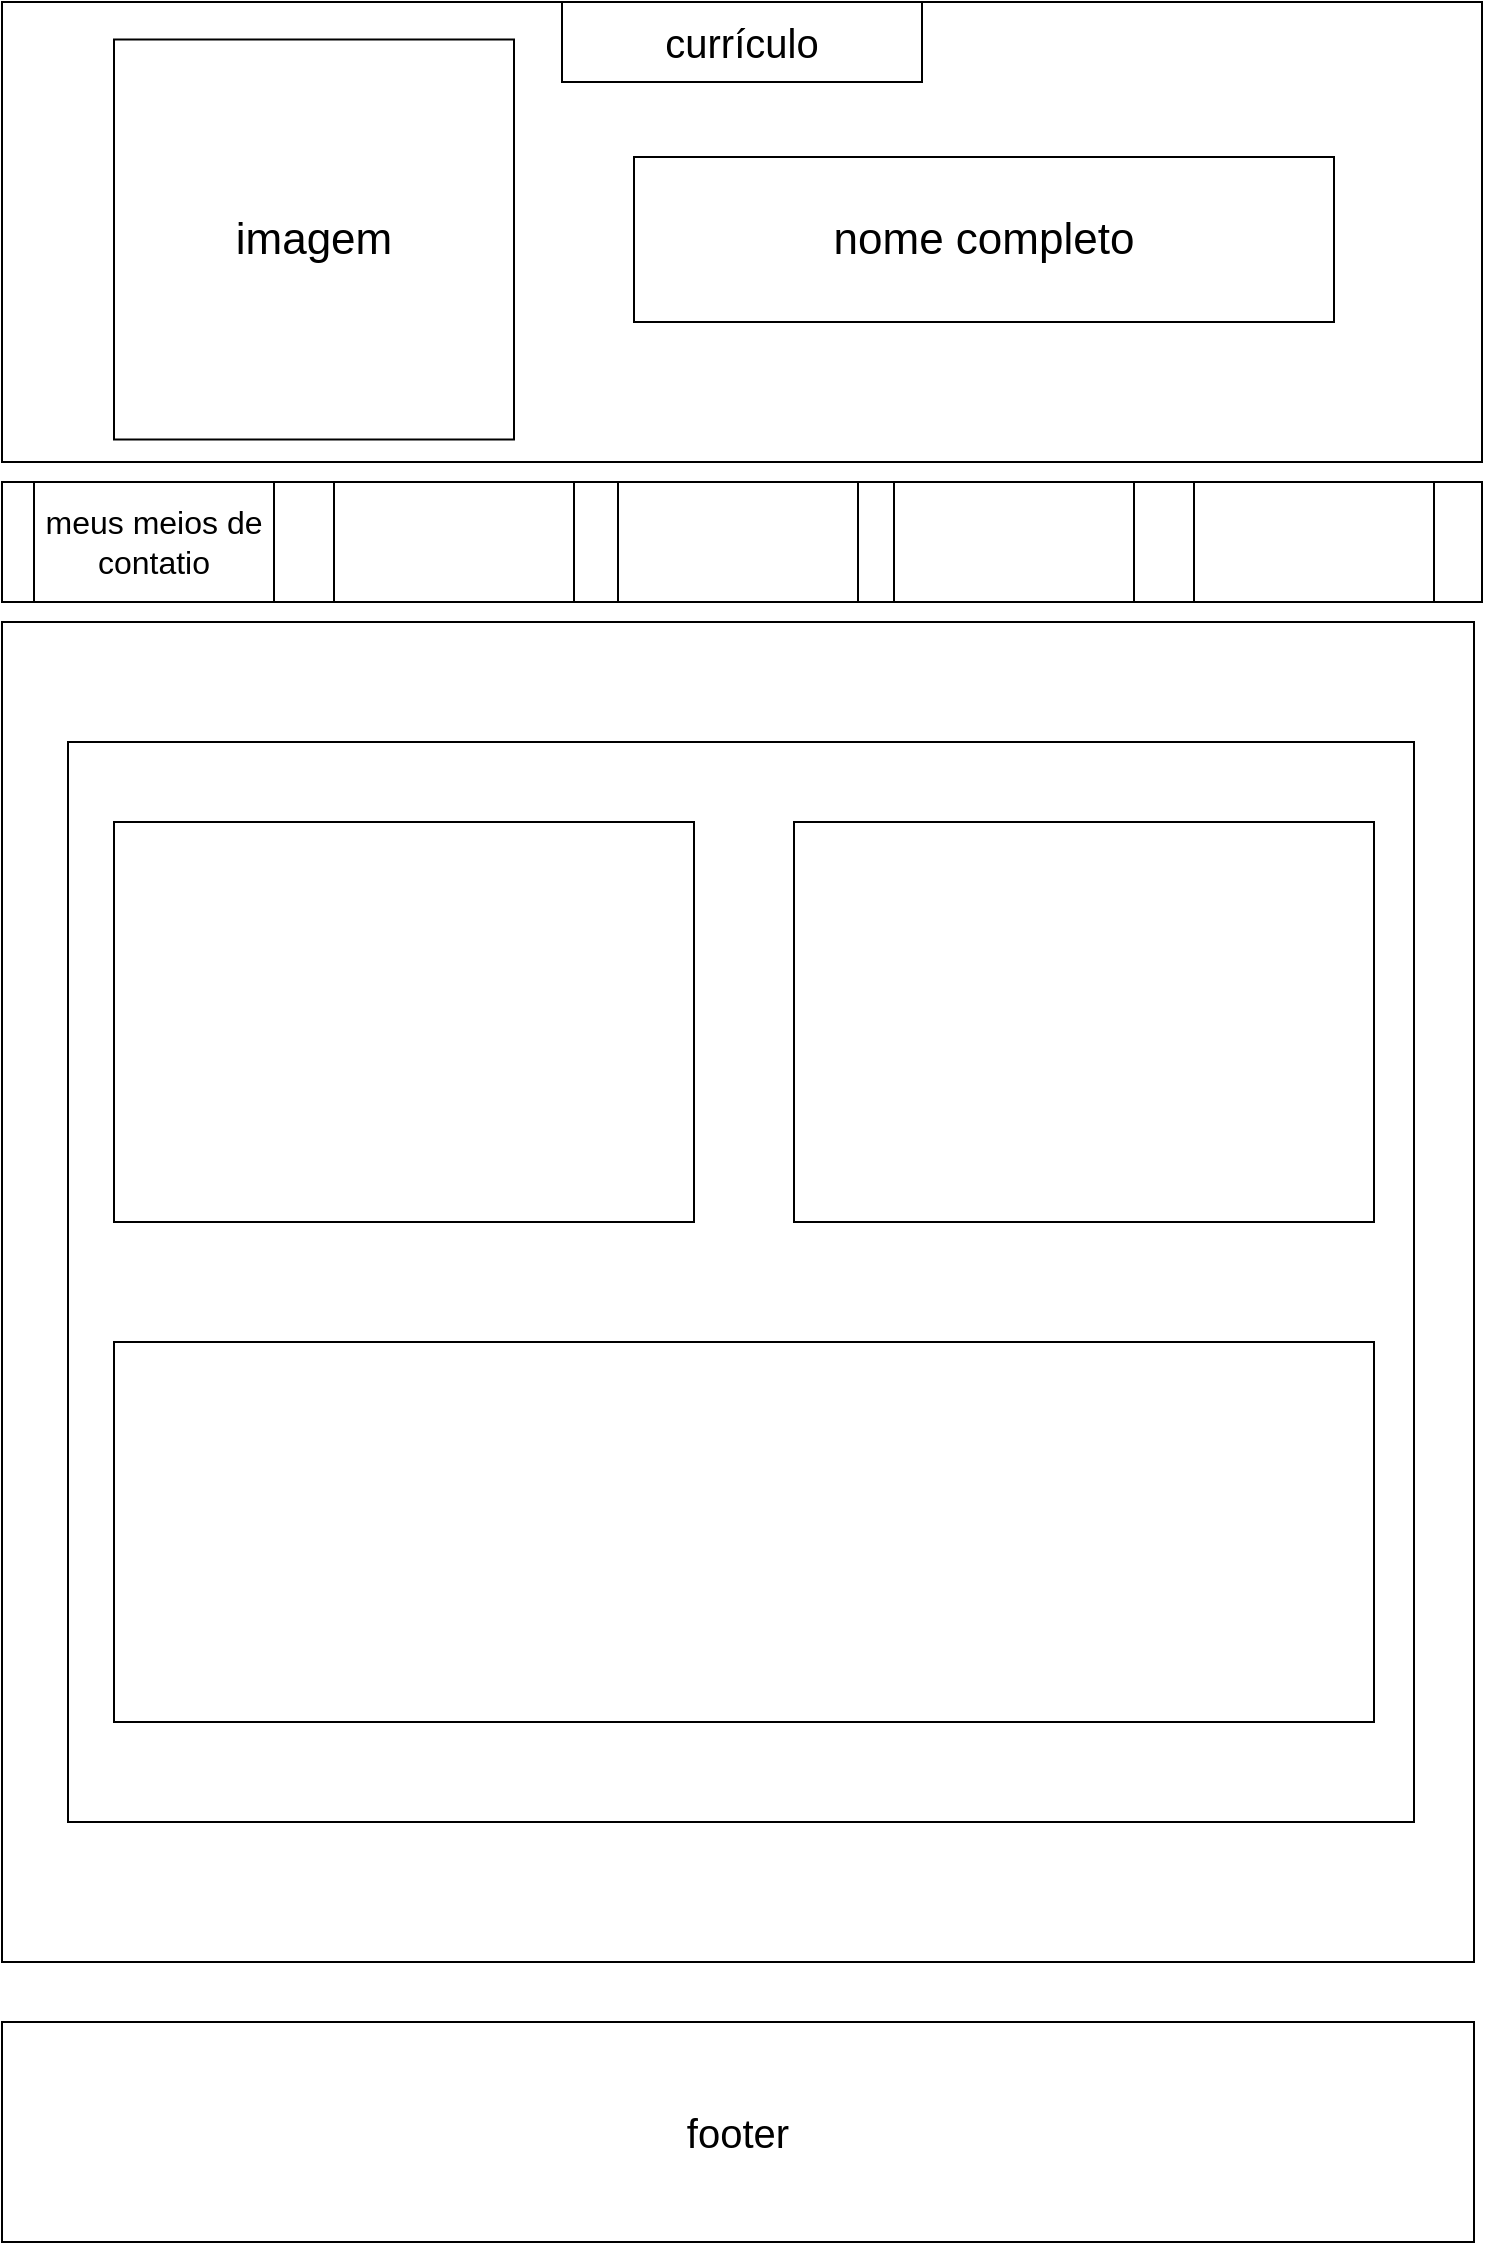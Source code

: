 <mxfile version="24.2.1" type="device">
  <diagram name="Página-1" id="VzBFBnFceNf5FchIhVIa">
    <mxGraphModel dx="703" dy="1388" grid="1" gridSize="10" guides="1" tooltips="1" connect="1" arrows="1" fold="1" page="1" pageScale="1" pageWidth="827" pageHeight="1169" math="0" shadow="0">
      <root>
        <mxCell id="0" />
        <mxCell id="1" parent="0" />
        <mxCell id="8uxdD-XqvAFdHvv8OUBt-1" value="header" style="rounded=0;whiteSpace=wrap;html=1;fontSize=28;" parent="1" vertex="1">
          <mxGeometry x="44" y="30" width="740" height="230" as="geometry" />
        </mxCell>
        <mxCell id="ORd4NTilTooh12UyskxN-3" value="imagem" style="whiteSpace=wrap;html=1;aspect=fixed;fontSize=22;" parent="1" vertex="1">
          <mxGeometry x="100" y="48.75" width="200" height="200" as="geometry" />
        </mxCell>
        <mxCell id="ORd4NTilTooh12UyskxN-4" value="nome completo" style="rounded=0;whiteSpace=wrap;html=1;fontSize=22;" parent="1" vertex="1">
          <mxGeometry x="360" y="107.5" width="350" height="82.5" as="geometry" />
        </mxCell>
        <mxCell id="ORd4NTilTooh12UyskxN-8" value="currículo" style="rounded=0;whiteSpace=wrap;html=1;fontSize=20;" parent="1" vertex="1">
          <mxGeometry x="324" y="30" width="180" height="40" as="geometry" />
        </mxCell>
        <mxCell id="ORd4NTilTooh12UyskxN-9" value="nav" style="rounded=0;whiteSpace=wrap;html=1;fontSize=21;" parent="1" vertex="1">
          <mxGeometry x="44" y="270" width="740" height="60" as="geometry" />
        </mxCell>
        <mxCell id="ORd4NTilTooh12UyskxN-11" value="main" style="rounded=0;whiteSpace=wrap;html=1;fontSize=20;" parent="1" vertex="1">
          <mxGeometry x="44" y="340" width="736" height="670" as="geometry" />
        </mxCell>
        <mxCell id="ORd4NTilTooh12UyskxN-12" value="footer" style="rounded=0;whiteSpace=wrap;html=1;fontSize=20;" parent="1" vertex="1">
          <mxGeometry x="44" y="1040" width="736" height="110" as="geometry" />
        </mxCell>
        <mxCell id="ORd4NTilTooh12UyskxN-13" value="" style="rounded=0;whiteSpace=wrap;html=1;" parent="1" vertex="1">
          <mxGeometry x="210" y="270" width="120" height="60" as="geometry" />
        </mxCell>
        <mxCell id="ORd4NTilTooh12UyskxN-14" value="" style="rounded=0;whiteSpace=wrap;html=1;" parent="1" vertex="1">
          <mxGeometry x="352" y="270" width="120" height="60" as="geometry" />
        </mxCell>
        <mxCell id="ORd4NTilTooh12UyskxN-15" value="" style="rounded=0;whiteSpace=wrap;html=1;" parent="1" vertex="1">
          <mxGeometry x="490" y="270" width="120" height="60" as="geometry" />
        </mxCell>
        <mxCell id="ORd4NTilTooh12UyskxN-16" value="" style="rounded=0;whiteSpace=wrap;html=1;" parent="1" vertex="1">
          <mxGeometry x="640" y="270" width="120" height="60" as="geometry" />
        </mxCell>
        <mxCell id="ORd4NTilTooh12UyskxN-20" value="meus meios de contatio" style="rounded=0;whiteSpace=wrap;html=1;fontSize=16;" parent="1" vertex="1">
          <mxGeometry x="60" y="270" width="120" height="60" as="geometry" />
        </mxCell>
        <mxCell id="ORd4NTilTooh12UyskxN-22" value="" style="rounded=0;whiteSpace=wrap;html=1;" parent="1" vertex="1">
          <mxGeometry x="77" y="400" width="673" height="540" as="geometry" />
        </mxCell>
        <mxCell id="ORd4NTilTooh12UyskxN-25" value="" style="rounded=0;whiteSpace=wrap;html=1;" parent="1" vertex="1">
          <mxGeometry x="100" y="440" width="290" height="200" as="geometry" />
        </mxCell>
        <mxCell id="ORd4NTilTooh12UyskxN-28" value="" style="rounded=0;whiteSpace=wrap;html=1;" parent="1" vertex="1">
          <mxGeometry x="440" y="440" width="290" height="200" as="geometry" />
        </mxCell>
        <mxCell id="ORd4NTilTooh12UyskxN-29" value="" style="rounded=0;whiteSpace=wrap;html=1;" parent="1" vertex="1">
          <mxGeometry x="100" y="700" width="630" height="190" as="geometry" />
        </mxCell>
      </root>
    </mxGraphModel>
  </diagram>
</mxfile>
